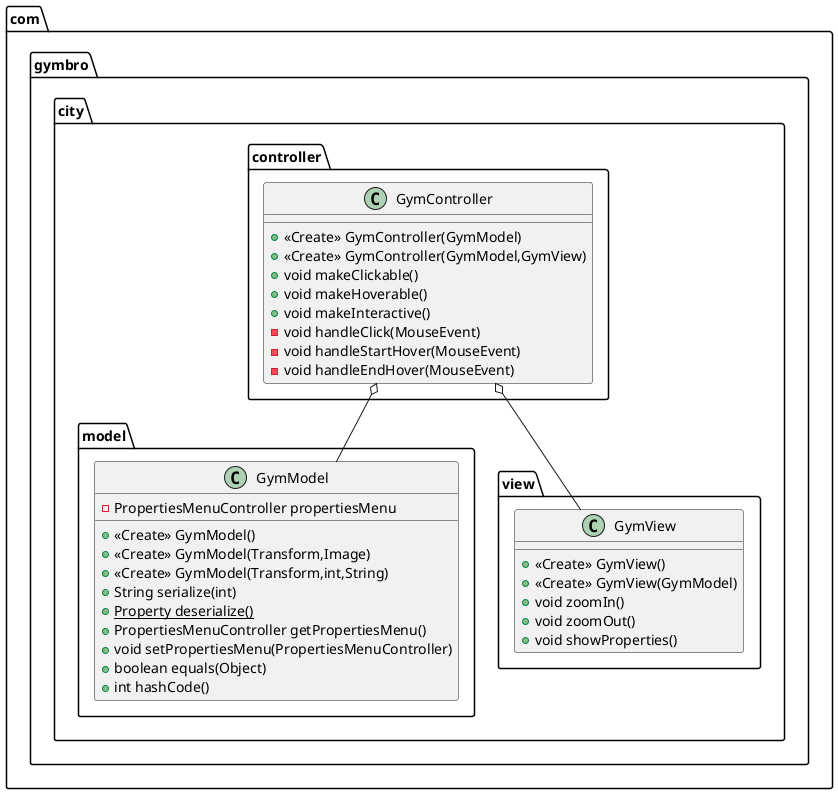 @startuml
class com.gymbro.city.model.GymModel {
- PropertiesMenuController propertiesMenu
+ <<Create>> GymModel()
+ <<Create>> GymModel(Transform,Image)
+ <<Create>> GymModel(Transform,int,String)
+ String serialize(int)
+ {static} Property deserialize()
+ PropertiesMenuController getPropertiesMenu()
+ void setPropertiesMenu(PropertiesMenuController)
+ boolean equals(Object)
+ int hashCode()
}
class com.gymbro.city.view.GymView {
+ <<Create>> GymView()
+ <<Create>> GymView(GymModel)
+ void zoomIn()
+ void zoomOut()
+ void showProperties()
}
class com.gymbro.city.controller.GymController {
+ <<Create>> GymController(GymModel)
+ <<Create>> GymController(GymModel,GymView)
+ void makeClickable()
+ void makeHoverable()
+ void makeInteractive()
- void handleClick(MouseEvent)
- void handleStartHover(MouseEvent)
- void handleEndHover(MouseEvent)
}

com.gymbro.city.controller.GymController o-- com.gymbro.city.view.GymView
com.gymbro.city.controller.GymController o-- com.gymbro.city.model.GymModel
@enduml
